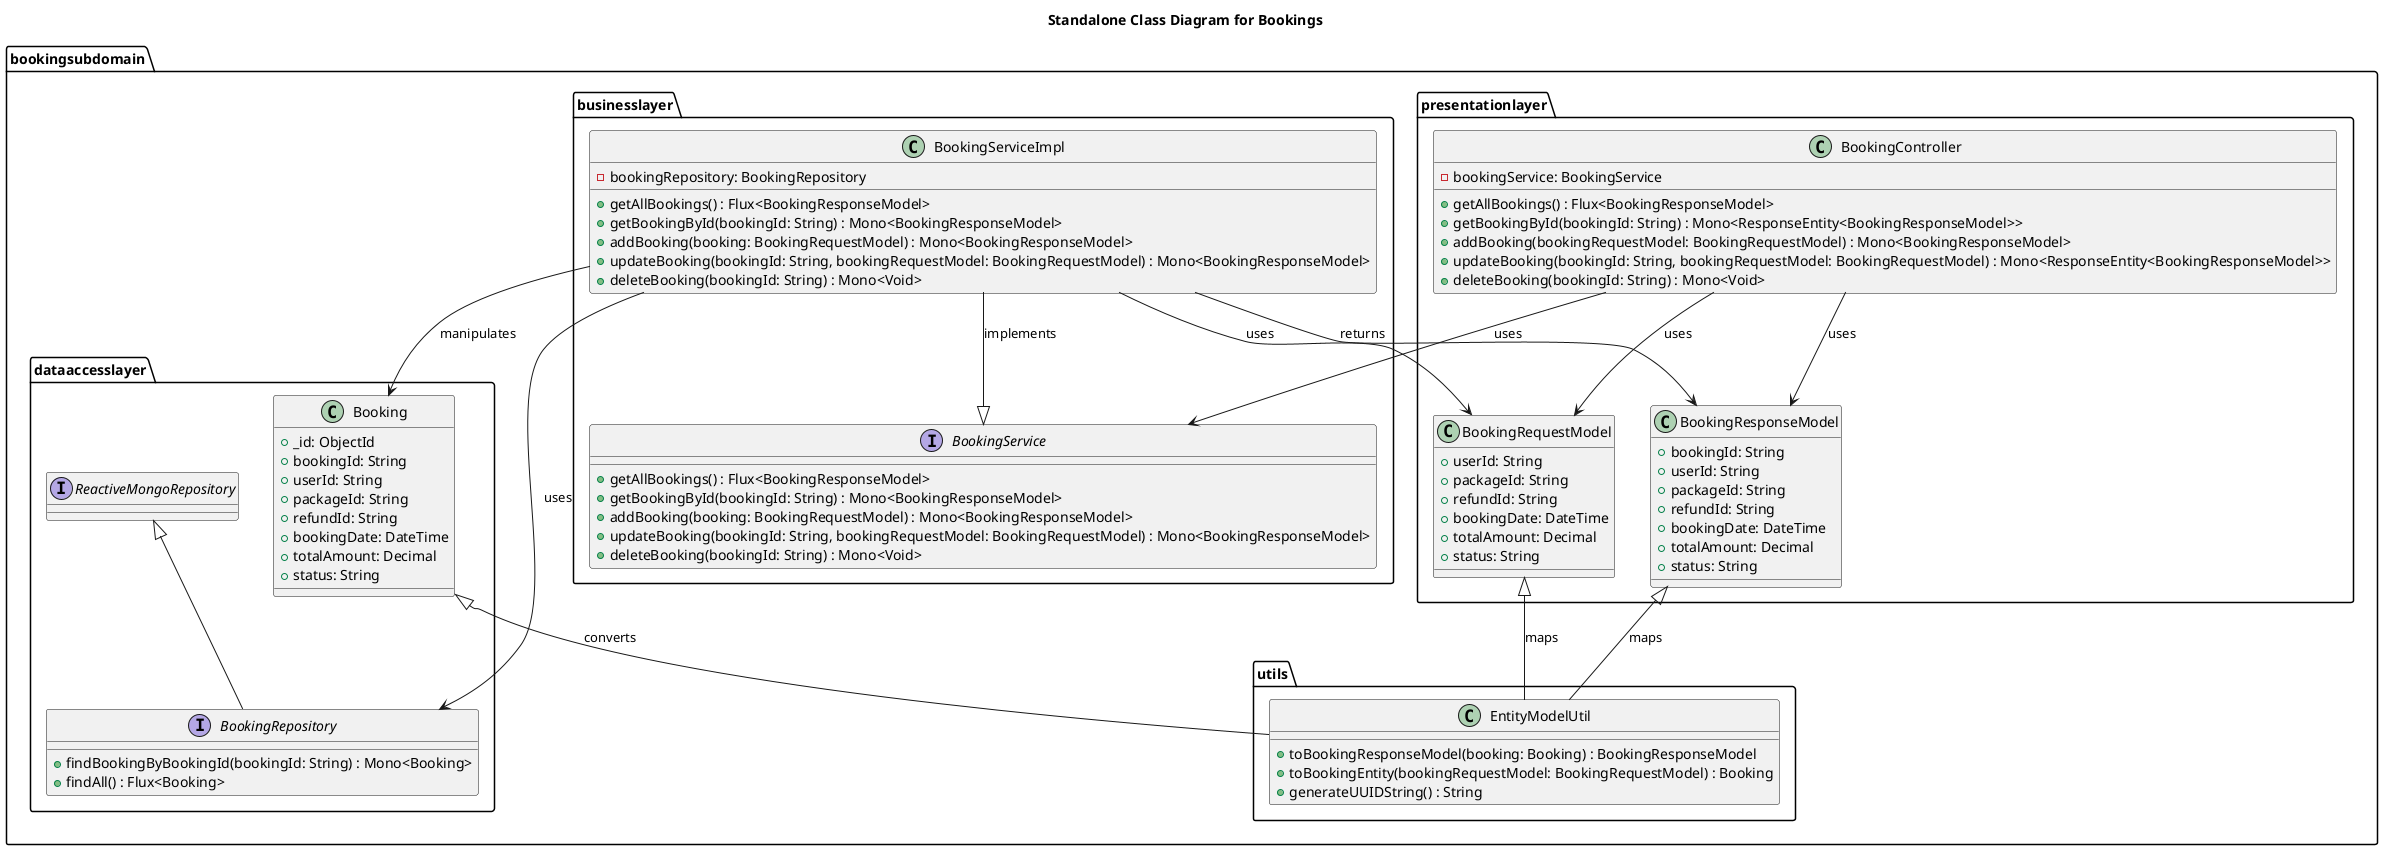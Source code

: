 @startuml
title Standalone Class Diagram for Bookings

package "bookingsubdomain" {



    package "businesslayer" {
        interface BookingService {
            + getAllBookings() : Flux<BookingResponseModel>
            + getBookingById(bookingId: String) : Mono<BookingResponseModel>
            + addBooking(booking: BookingRequestModel) : Mono<BookingResponseModel>
            + updateBooking(bookingId: String, bookingRequestModel: BookingRequestModel) : Mono<BookingResponseModel>
            + deleteBooking(bookingId: String) : Mono<Void>
        }

        class BookingServiceImpl {
            - bookingRepository: BookingRepository
            + getAllBookings() : Flux<BookingResponseModel>
            + getBookingById(bookingId: String) : Mono<BookingResponseModel>
            + addBooking(booking: BookingRequestModel) : Mono<BookingResponseModel>
            + updateBooking(bookingId: String, bookingRequestModel: BookingRequestModel) : Mono<BookingResponseModel>
            + deleteBooking(bookingId: String) : Mono<Void>
        }
    }

    package "dataaccesslayer" {
        class Booking {
            + _id: ObjectId
            + bookingId: String
            + userId: String
            + packageId: String
            + refundId: String
            + bookingDate: DateTime
            + totalAmount: Decimal
            + status: String
        }

        interface BookingRepository extends ReactiveMongoRepository {
            + findBookingByBookingId(bookingId: String) : Mono<Booking>
            + findAll() : Flux<Booking>
        }
    }

    package "presentationlayer" {
        class BookingRequestModel {
            + userId: String
            + packageId: String
            + refundId: String
            + bookingDate: DateTime
            + totalAmount: Decimal
            + status: String
        }

        class BookingResponseModel {
            + bookingId: String
            + userId: String
            + packageId: String
            + refundId: String
            + bookingDate: DateTime
            + totalAmount: Decimal
            + status: String
        }

        class BookingController {
            - bookingService: BookingService
            + getAllBookings() : Flux<BookingResponseModel>
            + getBookingById(bookingId: String) : Mono<ResponseEntity<BookingResponseModel>>
            + addBooking(bookingRequestModel: BookingRequestModel) : Mono<BookingResponseModel>
            + updateBooking(bookingId: String, bookingRequestModel: BookingRequestModel) : Mono<ResponseEntity<BookingResponseModel>>
            + deleteBooking(bookingId: String) : Mono<Void>
        }
    }

    package "utils" {
        class EntityModelUtil {
            + toBookingResponseModel(booking: Booking) : BookingResponseModel
            + toBookingEntity(bookingRequestModel: BookingRequestModel) : Booking
            + generateUUIDString() : String
        }
    }

    BookingServiceImpl -down-|> BookingService : implements
    BookingServiceImpl -down-> BookingRepository : uses
    BookingController -down-> BookingService : uses
    BookingController -down-> BookingRequestModel : uses
    BookingController -down-> BookingResponseModel : uses
    BookingServiceImpl -down-> Booking : manipulates
    BookingServiceImpl -down-> BookingRequestModel : uses
    BookingServiceImpl -down-> BookingResponseModel : returns
    EntityModelUtil -up-^ Booking : converts
    EntityModelUtil -up-^ BookingRequestModel : maps
    EntityModelUtil -up-^ BookingResponseModel : maps
}

@enduml
